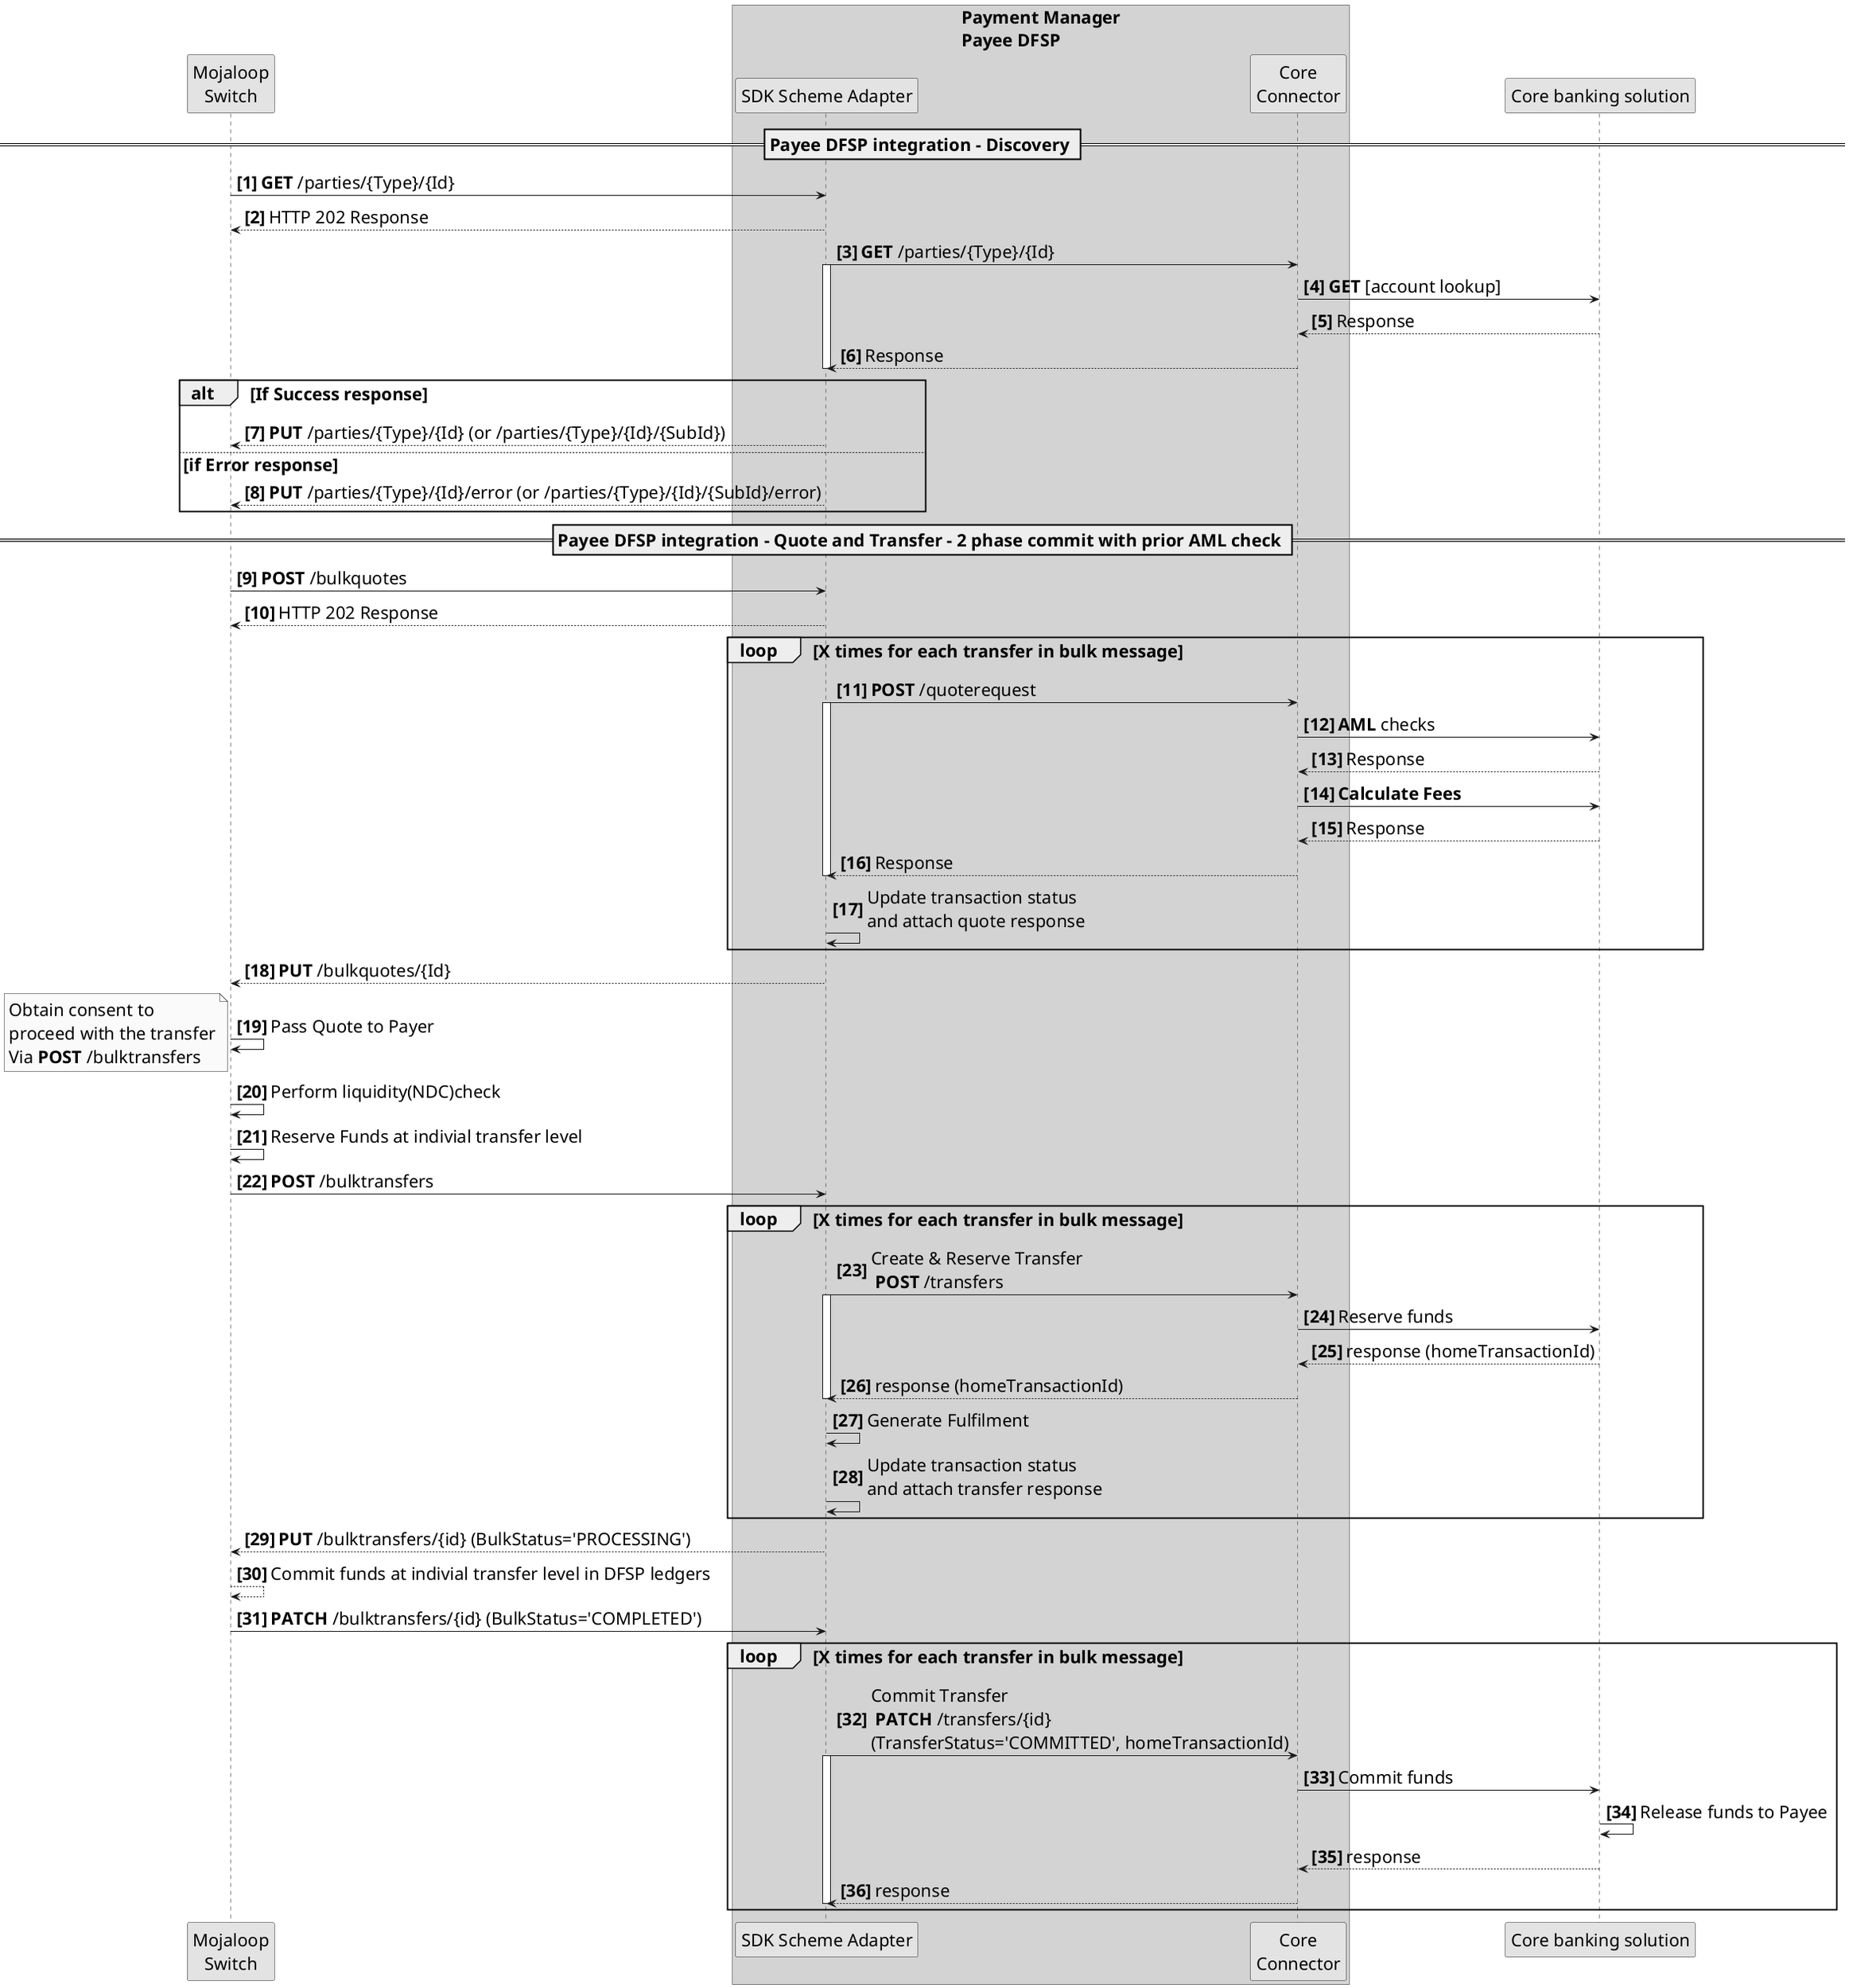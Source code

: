 @startuml PayeeDFSPBulkIdealPattern
/'*****
--------------
******'/

skinparam activityFontSize 4
skinparam activityDiamondFontSize 30
skinparam activityArrowFontSize 22
skinparam defaultFontSize 22
skinparam noteFontSize 22
skinparam monochrome true
' declare title
' title PayeeDFSPBulkIdealPattern
' declare actors
participant "Mojaloop\nSwitch" as Switch
box "Payment Manager\nPayee DFSP" #LightGrey
participant "SDK Scheme Adapter" as MC 
participant "Core\nConnector" as CC 
end box
participant "Core banking solution" as CBS
autonumber 1 1 "<b>[0]"

== Payee DFSP integration - Discovery ==

Switch->MC: **GET** /parties/{Type}/{Id}
MC-->Switch: HTTP 202 Response
MC->CC: **GET** /parties/{Type}/{Id}
activate MC
CC->CBS: **GET** [account lookup]
CBS-->CC: Response
CC-->MC: Response
deactivate MC
alt If Success response
MC-->Switch: **PUT** /parties/{Type}/{Id} (or /parties/{Type}/{Id}/{SubId})
else if Error response
MC-->Switch: **PUT** /parties/{Type}/{Id}/error (or /parties/{Type}/{Id}/{SubId}/error)
end

== Payee DFSP integration - Quote and Transfer - 2 phase commit with prior AML check ==

Switch->MC: **POST** /bulkquotes
MC-->Switch: HTTP 202 Response
loop X times for each transfer in bulk message
    MC->CC: **POST** /quoterequest
    activate MC
    CC->CBS: **AML** checks
    CBS-->CC: Response
    CC->CBS: **Calculate Fees**
    CBS-->CC: Response
    CC-->MC: Response
    deactivate MC
  MC->MC: Update transaction status \nand attach quote response
end Loop
MC-->Switch: **PUT** /bulkquotes/{Id} 
Switch->Switch: Pass Quote to Payer
note left
Obtain consent to 
proceed with the transfer
Via **POST** /bulktransfers
end note
    Switch-> Switch: Perform liquidity(NDC)check
    Switch->Switch: Reserve Funds at indivial transfer level
    Switch->MC: **POST** /bulktransfers
    loop X times for each transfer in bulk message
        MC->CC: Create & Reserve Transfer\n **POST** /transfers 
        activate MC
        CC->CBS: Reserve funds 
        CBS-->CC: response (homeTransactionId)
        CC-->MC: response (homeTransactionId)
        deactivate MC
        MC->MC: Generate Fulfilment
        MC -> MC:Update transaction status \nand attach transfer response
    end Loop
    MC-->Switch: **PUT** /bulktransfers/{id} (BulkStatus='PROCESSING') 
    Switch-->Switch: Commit funds at indivial transfer level in DFSP ledgers
    Switch -> MC: **PATCH** /bulktransfers/{id} (BulkStatus='COMPLETED')
    loop X times for each transfer in bulk message
        MC->CC: Commit Transfer\n **PATCH** /transfers/{id} \n(TransferStatus='COMMITTED', homeTransactionId) 
        activate MC
        CC->CBS: Commit funds 
        CBS->CBS: Release funds to Payee 
        CBS-->CC: response
        CC-->MC: response
        deactivate MC
    end loop    



@enduml
